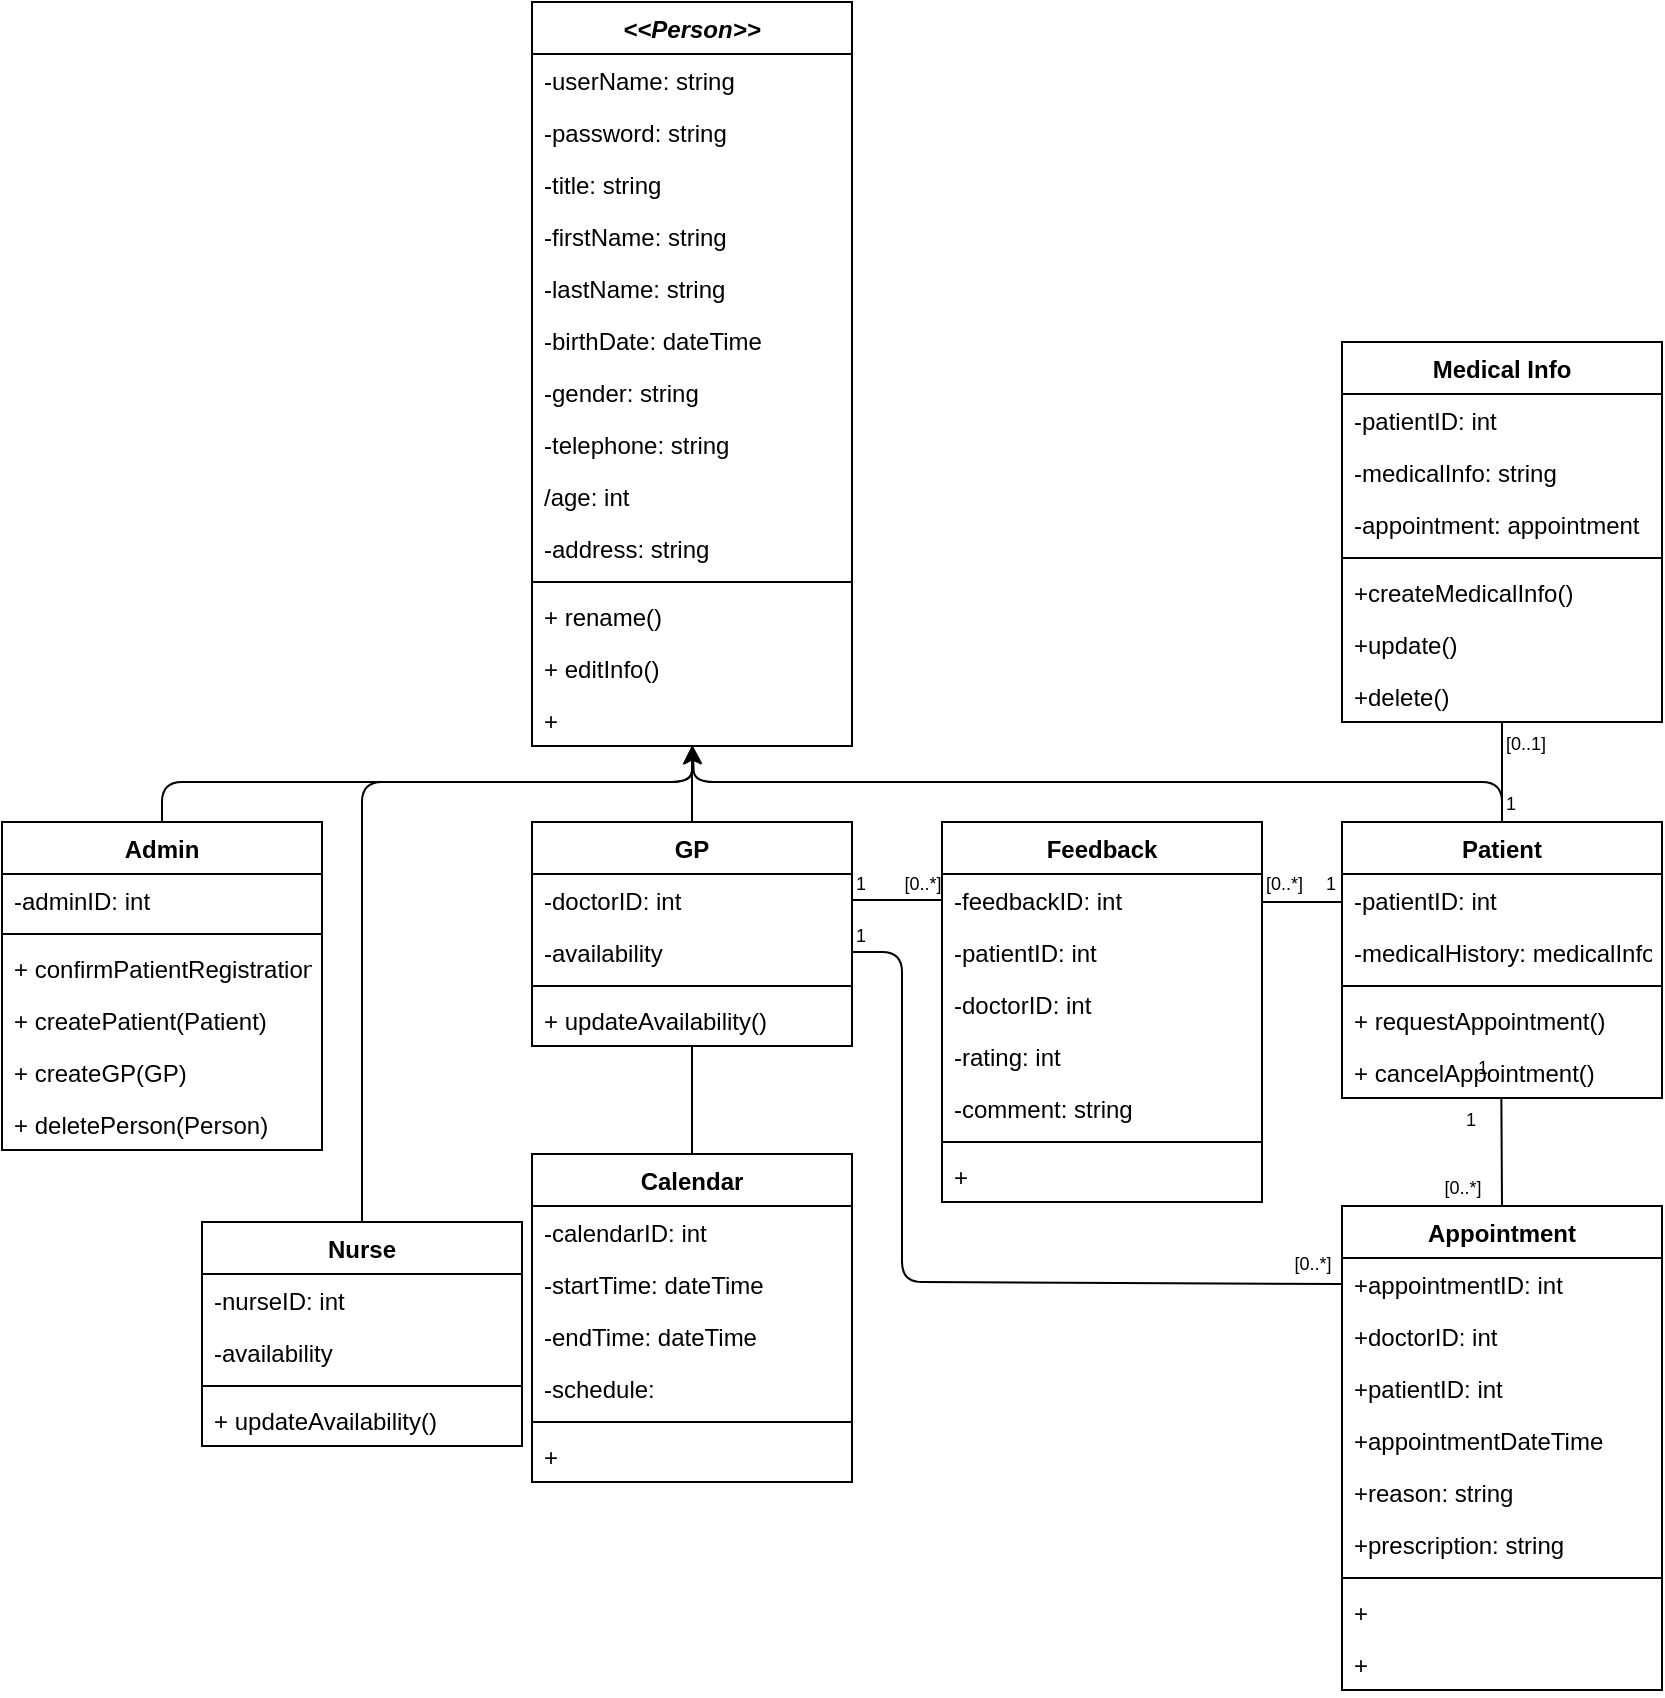 <mxfile version="13.9.3" type="device"><diagram id="R2lEEEUBdFMjLlhIrx00" name="Page-1"><mxGraphModel dx="1422" dy="762" grid="1" gridSize="10" guides="1" tooltips="1" connect="1" arrows="1" fold="1" page="1" pageScale="1" pageWidth="850" pageHeight="1100" math="0" shadow="0" extFonts="Permanent Marker^https://fonts.googleapis.com/css?family=Permanent+Marker"><root><mxCell id="0"/><mxCell id="1" parent="0"/><mxCell id="ISO1HyLjYhswVXc-tyXL-13" value="&lt;&lt;Person&gt;&gt;" style="swimlane;fontStyle=3;align=center;verticalAlign=top;childLayout=stackLayout;horizontal=1;startSize=26;horizontalStack=0;resizeParent=1;resizeParentMax=0;resizeLast=0;collapsible=1;marginBottom=0;" parent="1" vertex="1"><mxGeometry x="275" y="40" width="160" height="372" as="geometry"/></mxCell><mxCell id="ISO1HyLjYhswVXc-tyXL-14" value="-userName: string" style="text;strokeColor=none;fillColor=none;align=left;verticalAlign=top;spacingLeft=4;spacingRight=4;overflow=hidden;rotatable=0;points=[[0,0.5],[1,0.5]];portConstraint=eastwest;" parent="ISO1HyLjYhswVXc-tyXL-13" vertex="1"><mxGeometry y="26" width="160" height="26" as="geometry"/></mxCell><mxCell id="ISO1HyLjYhswVXc-tyXL-17" value="-password: string" style="text;strokeColor=none;fillColor=none;align=left;verticalAlign=top;spacingLeft=4;spacingRight=4;overflow=hidden;rotatable=0;points=[[0,0.5],[1,0.5]];portConstraint=eastwest;" parent="ISO1HyLjYhswVXc-tyXL-13" vertex="1"><mxGeometry y="52" width="160" height="26" as="geometry"/></mxCell><mxCell id="ISO1HyLjYhswVXc-tyXL-18" value="-title: string" style="text;strokeColor=none;fillColor=none;align=left;verticalAlign=top;spacingLeft=4;spacingRight=4;overflow=hidden;rotatable=0;points=[[0,0.5],[1,0.5]];portConstraint=eastwest;" parent="ISO1HyLjYhswVXc-tyXL-13" vertex="1"><mxGeometry y="78" width="160" height="26" as="geometry"/></mxCell><mxCell id="ISO1HyLjYhswVXc-tyXL-19" value="-firstName: string" style="text;strokeColor=none;fillColor=none;align=left;verticalAlign=top;spacingLeft=4;spacingRight=4;overflow=hidden;rotatable=0;points=[[0,0.5],[1,0.5]];portConstraint=eastwest;" parent="ISO1HyLjYhswVXc-tyXL-13" vertex="1"><mxGeometry y="104" width="160" height="26" as="geometry"/></mxCell><mxCell id="ISO1HyLjYhswVXc-tyXL-20" value="-lastName: string" style="text;strokeColor=none;fillColor=none;align=left;verticalAlign=top;spacingLeft=4;spacingRight=4;overflow=hidden;rotatable=0;points=[[0,0.5],[1,0.5]];portConstraint=eastwest;" parent="ISO1HyLjYhswVXc-tyXL-13" vertex="1"><mxGeometry y="130" width="160" height="26" as="geometry"/></mxCell><mxCell id="ISO1HyLjYhswVXc-tyXL-21" value="-birthDate: dateTime" style="text;strokeColor=none;fillColor=none;align=left;verticalAlign=top;spacingLeft=4;spacingRight=4;overflow=hidden;rotatable=0;points=[[0,0.5],[1,0.5]];portConstraint=eastwest;" parent="ISO1HyLjYhswVXc-tyXL-13" vertex="1"><mxGeometry y="156" width="160" height="26" as="geometry"/></mxCell><mxCell id="ISO1HyLjYhswVXc-tyXL-22" value="-gender: string" style="text;strokeColor=none;fillColor=none;align=left;verticalAlign=top;spacingLeft=4;spacingRight=4;overflow=hidden;rotatable=0;points=[[0,0.5],[1,0.5]];portConstraint=eastwest;" parent="ISO1HyLjYhswVXc-tyXL-13" vertex="1"><mxGeometry y="182" width="160" height="26" as="geometry"/></mxCell><mxCell id="ISO1HyLjYhswVXc-tyXL-23" value="-telephone: string" style="text;strokeColor=none;fillColor=none;align=left;verticalAlign=top;spacingLeft=4;spacingRight=4;overflow=hidden;rotatable=0;points=[[0,0.5],[1,0.5]];portConstraint=eastwest;" parent="ISO1HyLjYhswVXc-tyXL-13" vertex="1"><mxGeometry y="208" width="160" height="26" as="geometry"/></mxCell><mxCell id="ISO1HyLjYhswVXc-tyXL-24" value="/age: int" style="text;strokeColor=none;fillColor=none;align=left;verticalAlign=top;spacingLeft=4;spacingRight=4;overflow=hidden;rotatable=0;points=[[0,0.5],[1,0.5]];portConstraint=eastwest;" parent="ISO1HyLjYhswVXc-tyXL-13" vertex="1"><mxGeometry y="234" width="160" height="26" as="geometry"/></mxCell><mxCell id="ISO1HyLjYhswVXc-tyXL-25" value="-address: string" style="text;strokeColor=none;fillColor=none;align=left;verticalAlign=top;spacingLeft=4;spacingRight=4;overflow=hidden;rotatable=0;points=[[0,0.5],[1,0.5]];portConstraint=eastwest;" parent="ISO1HyLjYhswVXc-tyXL-13" vertex="1"><mxGeometry y="260" width="160" height="26" as="geometry"/></mxCell><mxCell id="ISO1HyLjYhswVXc-tyXL-15" value="" style="line;strokeWidth=1;fillColor=none;align=left;verticalAlign=middle;spacingTop=-1;spacingLeft=3;spacingRight=3;rotatable=0;labelPosition=right;points=[];portConstraint=eastwest;" parent="ISO1HyLjYhswVXc-tyXL-13" vertex="1"><mxGeometry y="286" width="160" height="8" as="geometry"/></mxCell><mxCell id="ISO1HyLjYhswVXc-tyXL-16" value="+ rename()" style="text;strokeColor=none;fillColor=none;align=left;verticalAlign=top;spacingLeft=4;spacingRight=4;overflow=hidden;rotatable=0;points=[[0,0.5],[1,0.5]];portConstraint=eastwest;" parent="ISO1HyLjYhswVXc-tyXL-13" vertex="1"><mxGeometry y="294" width="160" height="26" as="geometry"/></mxCell><mxCell id="ISO1HyLjYhswVXc-tyXL-27" value="+ editInfo()" style="text;strokeColor=none;fillColor=none;align=left;verticalAlign=top;spacingLeft=4;spacingRight=4;overflow=hidden;rotatable=0;points=[[0,0.5],[1,0.5]];portConstraint=eastwest;" parent="ISO1HyLjYhswVXc-tyXL-13" vertex="1"><mxGeometry y="320" width="160" height="26" as="geometry"/></mxCell><mxCell id="ISO1HyLjYhswVXc-tyXL-28" value="+" style="text;strokeColor=none;fillColor=none;align=left;verticalAlign=top;spacingLeft=4;spacingRight=4;overflow=hidden;rotatable=0;points=[[0,0.5],[1,0.5]];portConstraint=eastwest;" parent="ISO1HyLjYhswVXc-tyXL-13" vertex="1"><mxGeometry y="346" width="160" height="26" as="geometry"/></mxCell><mxCell id="ISO1HyLjYhswVXc-tyXL-29" value="Admin" style="swimlane;fontStyle=1;align=center;verticalAlign=top;childLayout=stackLayout;horizontal=1;startSize=26;horizontalStack=0;resizeParent=1;resizeParentMax=0;resizeLast=0;collapsible=1;marginBottom=0;" parent="1" vertex="1"><mxGeometry x="10" y="450" width="160" height="164" as="geometry"/></mxCell><mxCell id="ISO1HyLjYhswVXc-tyXL-30" value="-adminID: int" style="text;strokeColor=none;fillColor=none;align=left;verticalAlign=top;spacingLeft=4;spacingRight=4;overflow=hidden;rotatable=0;points=[[0,0.5],[1,0.5]];portConstraint=eastwest;" parent="ISO1HyLjYhswVXc-tyXL-29" vertex="1"><mxGeometry y="26" width="160" height="26" as="geometry"/></mxCell><mxCell id="ISO1HyLjYhswVXc-tyXL-31" value="" style="line;strokeWidth=1;fillColor=none;align=left;verticalAlign=middle;spacingTop=-1;spacingLeft=3;spacingRight=3;rotatable=0;labelPosition=right;points=[];portConstraint=eastwest;" parent="ISO1HyLjYhswVXc-tyXL-29" vertex="1"><mxGeometry y="52" width="160" height="8" as="geometry"/></mxCell><mxCell id="ISO1HyLjYhswVXc-tyXL-32" value="+ confirmPatientRegistration&#10;" style="text;strokeColor=none;fillColor=none;align=left;verticalAlign=top;spacingLeft=4;spacingRight=4;overflow=hidden;rotatable=0;points=[[0,0.5],[1,0.5]];portConstraint=eastwest;" parent="ISO1HyLjYhswVXc-tyXL-29" vertex="1"><mxGeometry y="60" width="160" height="26" as="geometry"/></mxCell><mxCell id="ISO1HyLjYhswVXc-tyXL-55" value="+ createPatient(Patient)" style="text;strokeColor=none;fillColor=none;align=left;verticalAlign=top;spacingLeft=4;spacingRight=4;overflow=hidden;rotatable=0;points=[[0,0.5],[1,0.5]];portConstraint=eastwest;" parent="ISO1HyLjYhswVXc-tyXL-29" vertex="1"><mxGeometry y="86" width="160" height="26" as="geometry"/></mxCell><mxCell id="ISO1HyLjYhswVXc-tyXL-56" value="+ createGP(GP)&#10;" style="text;strokeColor=none;fillColor=none;align=left;verticalAlign=top;spacingLeft=4;spacingRight=4;overflow=hidden;rotatable=0;points=[[0,0.5],[1,0.5]];portConstraint=eastwest;" parent="ISO1HyLjYhswVXc-tyXL-29" vertex="1"><mxGeometry y="112" width="160" height="26" as="geometry"/></mxCell><mxCell id="ISO1HyLjYhswVXc-tyXL-57" value="+ deletePerson(Person)&#10;" style="text;strokeColor=none;fillColor=none;align=left;verticalAlign=top;spacingLeft=4;spacingRight=4;overflow=hidden;rotatable=0;points=[[0,0.5],[1,0.5]];portConstraint=eastwest;" parent="ISO1HyLjYhswVXc-tyXL-29" vertex="1"><mxGeometry y="138" width="160" height="26" as="geometry"/></mxCell><mxCell id="ISO1HyLjYhswVXc-tyXL-33" value="GP" style="swimlane;fontStyle=1;align=center;verticalAlign=top;childLayout=stackLayout;horizontal=1;startSize=26;horizontalStack=0;resizeParent=1;resizeParentMax=0;resizeLast=0;collapsible=1;marginBottom=0;" parent="1" vertex="1"><mxGeometry x="275" y="450" width="160" height="112" as="geometry"/></mxCell><mxCell id="ISO1HyLjYhswVXc-tyXL-34" value="-doctorID: int" style="text;strokeColor=none;fillColor=none;align=left;verticalAlign=top;spacingLeft=4;spacingRight=4;overflow=hidden;rotatable=0;points=[[0,0.5],[1,0.5]];portConstraint=eastwest;" parent="ISO1HyLjYhswVXc-tyXL-33" vertex="1"><mxGeometry y="26" width="160" height="26" as="geometry"/></mxCell><mxCell id="ISO1HyLjYhswVXc-tyXL-69" value="-availability" style="text;strokeColor=none;fillColor=none;align=left;verticalAlign=top;spacingLeft=4;spacingRight=4;overflow=hidden;rotatable=0;points=[[0,0.5],[1,0.5]];portConstraint=eastwest;" parent="ISO1HyLjYhswVXc-tyXL-33" vertex="1"><mxGeometry y="52" width="160" height="26" as="geometry"/></mxCell><mxCell id="ISO1HyLjYhswVXc-tyXL-35" value="" style="line;strokeWidth=1;fillColor=none;align=left;verticalAlign=middle;spacingTop=-1;spacingLeft=3;spacingRight=3;rotatable=0;labelPosition=right;points=[];portConstraint=eastwest;" parent="ISO1HyLjYhswVXc-tyXL-33" vertex="1"><mxGeometry y="78" width="160" height="8" as="geometry"/></mxCell><mxCell id="ISO1HyLjYhswVXc-tyXL-36" value="+ updateAvailability()" style="text;strokeColor=none;fillColor=none;align=left;verticalAlign=top;spacingLeft=4;spacingRight=4;overflow=hidden;rotatable=0;points=[[0,0.5],[1,0.5]];portConstraint=eastwest;" parent="ISO1HyLjYhswVXc-tyXL-33" vertex="1"><mxGeometry y="86" width="160" height="26" as="geometry"/></mxCell><mxCell id="ISO1HyLjYhswVXc-tyXL-37" value="Patient" style="swimlane;fontStyle=1;align=center;verticalAlign=top;childLayout=stackLayout;horizontal=1;startSize=26;horizontalStack=0;resizeParent=1;resizeParentMax=0;resizeLast=0;collapsible=1;marginBottom=0;" parent="1" vertex="1"><mxGeometry x="680" y="450" width="160" height="138" as="geometry"/></mxCell><mxCell id="ISO1HyLjYhswVXc-tyXL-38" value="-patientID: int" style="text;strokeColor=none;fillColor=none;align=left;verticalAlign=top;spacingLeft=4;spacingRight=4;overflow=hidden;rotatable=0;points=[[0,0.5],[1,0.5]];portConstraint=eastwest;" parent="ISO1HyLjYhswVXc-tyXL-37" vertex="1"><mxGeometry y="26" width="160" height="26" as="geometry"/></mxCell><mxCell id="6ONsAraLDPCB3ob8Wb5f-9" value="-medicalHistory: medicalInfo" style="text;strokeColor=none;fillColor=none;align=left;verticalAlign=top;spacingLeft=4;spacingRight=4;overflow=hidden;rotatable=0;points=[[0,0.5],[1,0.5]];portConstraint=eastwest;" vertex="1" parent="ISO1HyLjYhswVXc-tyXL-37"><mxGeometry y="52" width="160" height="26" as="geometry"/></mxCell><mxCell id="ISO1HyLjYhswVXc-tyXL-39" value="" style="line;strokeWidth=1;fillColor=none;align=left;verticalAlign=middle;spacingTop=-1;spacingLeft=3;spacingRight=3;rotatable=0;labelPosition=right;points=[];portConstraint=eastwest;" parent="ISO1HyLjYhswVXc-tyXL-37" vertex="1"><mxGeometry y="78" width="160" height="8" as="geometry"/></mxCell><mxCell id="ISO1HyLjYhswVXc-tyXL-40" value="+ requestAppointment()" style="text;strokeColor=none;fillColor=none;align=left;verticalAlign=top;spacingLeft=4;spacingRight=4;overflow=hidden;rotatable=0;points=[[0,0.5],[1,0.5]];portConstraint=eastwest;" parent="ISO1HyLjYhswVXc-tyXL-37" vertex="1"><mxGeometry y="86" width="160" height="26" as="geometry"/></mxCell><mxCell id="ISO1HyLjYhswVXc-tyXL-68" value="+ cancelAppointment()" style="text;strokeColor=none;fillColor=none;align=left;verticalAlign=top;spacingLeft=4;spacingRight=4;overflow=hidden;rotatable=0;points=[[0,0.5],[1,0.5]];portConstraint=eastwest;" parent="ISO1HyLjYhswVXc-tyXL-37" vertex="1"><mxGeometry y="112" width="160" height="26" as="geometry"/></mxCell><mxCell id="ISO1HyLjYhswVXc-tyXL-41" value="Calendar" style="swimlane;fontStyle=1;align=center;verticalAlign=top;childLayout=stackLayout;horizontal=1;startSize=26;horizontalStack=0;resizeParent=1;resizeParentMax=0;resizeLast=0;collapsible=1;marginBottom=0;" parent="1" vertex="1"><mxGeometry x="275" y="616" width="160" height="164" as="geometry"/></mxCell><mxCell id="ISO1HyLjYhswVXc-tyXL-42" value="-calendarID: int" style="text;strokeColor=none;fillColor=none;align=left;verticalAlign=top;spacingLeft=4;spacingRight=4;overflow=hidden;rotatable=0;points=[[0,0.5],[1,0.5]];portConstraint=eastwest;" parent="ISO1HyLjYhswVXc-tyXL-41" vertex="1"><mxGeometry y="26" width="160" height="26" as="geometry"/></mxCell><mxCell id="ISO1HyLjYhswVXc-tyXL-61" value="-startTime: dateTime" style="text;strokeColor=none;fillColor=none;align=left;verticalAlign=top;spacingLeft=4;spacingRight=4;overflow=hidden;rotatable=0;points=[[0,0.5],[1,0.5]];portConstraint=eastwest;" parent="ISO1HyLjYhswVXc-tyXL-41" vertex="1"><mxGeometry y="52" width="160" height="26" as="geometry"/></mxCell><mxCell id="ISO1HyLjYhswVXc-tyXL-62" value="-endTime: dateTime" style="text;strokeColor=none;fillColor=none;align=left;verticalAlign=top;spacingLeft=4;spacingRight=4;overflow=hidden;rotatable=0;points=[[0,0.5],[1,0.5]];portConstraint=eastwest;" parent="ISO1HyLjYhswVXc-tyXL-41" vertex="1"><mxGeometry y="78" width="160" height="26" as="geometry"/></mxCell><mxCell id="6ONsAraLDPCB3ob8Wb5f-26" value="-schedule:" style="text;strokeColor=none;fillColor=none;align=left;verticalAlign=top;spacingLeft=4;spacingRight=4;overflow=hidden;rotatable=0;points=[[0,0.5],[1,0.5]];portConstraint=eastwest;" vertex="1" parent="ISO1HyLjYhswVXc-tyXL-41"><mxGeometry y="104" width="160" height="26" as="geometry"/></mxCell><mxCell id="ISO1HyLjYhswVXc-tyXL-43" value="" style="line;strokeWidth=1;fillColor=none;align=left;verticalAlign=middle;spacingTop=-1;spacingLeft=3;spacingRight=3;rotatable=0;labelPosition=right;points=[];portConstraint=eastwest;" parent="ISO1HyLjYhswVXc-tyXL-41" vertex="1"><mxGeometry y="130" width="160" height="8" as="geometry"/></mxCell><mxCell id="ISO1HyLjYhswVXc-tyXL-44" value="+" style="text;strokeColor=none;fillColor=none;align=left;verticalAlign=top;spacingLeft=4;spacingRight=4;overflow=hidden;rotatable=0;points=[[0,0.5],[1,0.5]];portConstraint=eastwest;" parent="ISO1HyLjYhswVXc-tyXL-41" vertex="1"><mxGeometry y="138" width="160" height="26" as="geometry"/></mxCell><mxCell id="ISO1HyLjYhswVXc-tyXL-45" value="Appointment" style="swimlane;fontStyle=1;align=center;verticalAlign=top;childLayout=stackLayout;horizontal=1;startSize=26;horizontalStack=0;resizeParent=1;resizeParentMax=0;resizeLast=0;collapsible=1;marginBottom=0;" parent="1" vertex="1"><mxGeometry x="680" y="642" width="160" height="242" as="geometry"/></mxCell><mxCell id="ISO1HyLjYhswVXc-tyXL-46" value="+appointmentID: int" style="text;strokeColor=none;fillColor=none;align=left;verticalAlign=top;spacingLeft=4;spacingRight=4;overflow=hidden;rotatable=0;points=[[0,0.5],[1,0.5]];portConstraint=eastwest;" parent="ISO1HyLjYhswVXc-tyXL-45" vertex="1"><mxGeometry y="26" width="160" height="26" as="geometry"/></mxCell><mxCell id="ISO1HyLjYhswVXc-tyXL-83" value="+doctorID: int" style="text;strokeColor=none;fillColor=none;align=left;verticalAlign=top;spacingLeft=4;spacingRight=4;overflow=hidden;rotatable=0;points=[[0,0.5],[1,0.5]];portConstraint=eastwest;" parent="ISO1HyLjYhswVXc-tyXL-45" vertex="1"><mxGeometry y="52" width="160" height="26" as="geometry"/></mxCell><mxCell id="ISO1HyLjYhswVXc-tyXL-84" value="+patientID: int" style="text;strokeColor=none;fillColor=none;align=left;verticalAlign=top;spacingLeft=4;spacingRight=4;overflow=hidden;rotatable=0;points=[[0,0.5],[1,0.5]];portConstraint=eastwest;" parent="ISO1HyLjYhswVXc-tyXL-45" vertex="1"><mxGeometry y="78" width="160" height="26" as="geometry"/></mxCell><mxCell id="ISO1HyLjYhswVXc-tyXL-85" value="+appointmentDateTime" style="text;strokeColor=none;fillColor=none;align=left;verticalAlign=top;spacingLeft=4;spacingRight=4;overflow=hidden;rotatable=0;points=[[0,0.5],[1,0.5]];portConstraint=eastwest;" parent="ISO1HyLjYhswVXc-tyXL-45" vertex="1"><mxGeometry y="104" width="160" height="26" as="geometry"/></mxCell><mxCell id="6ONsAraLDPCB3ob8Wb5f-15" value="+reason: string" style="text;strokeColor=none;fillColor=none;align=left;verticalAlign=top;spacingLeft=4;spacingRight=4;overflow=hidden;rotatable=0;points=[[0,0.5],[1,0.5]];portConstraint=eastwest;" vertex="1" parent="ISO1HyLjYhswVXc-tyXL-45"><mxGeometry y="130" width="160" height="26" as="geometry"/></mxCell><mxCell id="6ONsAraLDPCB3ob8Wb5f-25" value="+prescription: string" style="text;strokeColor=none;fillColor=none;align=left;verticalAlign=top;spacingLeft=4;spacingRight=4;overflow=hidden;rotatable=0;points=[[0,0.5],[1,0.5]];portConstraint=eastwest;" vertex="1" parent="ISO1HyLjYhswVXc-tyXL-45"><mxGeometry y="156" width="160" height="26" as="geometry"/></mxCell><mxCell id="ISO1HyLjYhswVXc-tyXL-47" value="" style="line;strokeWidth=1;fillColor=none;align=left;verticalAlign=middle;spacingTop=-1;spacingLeft=3;spacingRight=3;rotatable=0;labelPosition=right;points=[];portConstraint=eastwest;" parent="ISO1HyLjYhswVXc-tyXL-45" vertex="1"><mxGeometry y="182" width="160" height="8" as="geometry"/></mxCell><mxCell id="6ONsAraLDPCB3ob8Wb5f-1" value="+" style="text;strokeColor=none;fillColor=none;align=left;verticalAlign=top;spacingLeft=4;spacingRight=4;overflow=hidden;rotatable=0;points=[[0,0.5],[1,0.5]];portConstraint=eastwest;" vertex="1" parent="ISO1HyLjYhswVXc-tyXL-45"><mxGeometry y="190" width="160" height="26" as="geometry"/></mxCell><mxCell id="ISO1HyLjYhswVXc-tyXL-48" value="+" style="text;strokeColor=none;fillColor=none;align=left;verticalAlign=top;spacingLeft=4;spacingRight=4;overflow=hidden;rotatable=0;points=[[0,0.5],[1,0.5]];portConstraint=eastwest;" parent="ISO1HyLjYhswVXc-tyXL-45" vertex="1"><mxGeometry y="216" width="160" height="26" as="geometry"/></mxCell><mxCell id="ISO1HyLjYhswVXc-tyXL-50" value="" style="endArrow=classic;html=1;exitX=0.5;exitY=0;exitDx=0;exitDy=0;" parent="1" source="ISO1HyLjYhswVXc-tyXL-29" target="ISO1HyLjYhswVXc-tyXL-28" edge="1"><mxGeometry width="50" height="50" relative="1" as="geometry"><mxPoint x="500" y="420" as="sourcePoint"/><mxPoint x="640" y="400" as="targetPoint"/><Array as="points"><mxPoint x="90" y="430"/><mxPoint x="355" y="430"/></Array></mxGeometry></mxCell><mxCell id="ISO1HyLjYhswVXc-tyXL-52" value="" style="endArrow=classic;html=1;exitX=0.5;exitY=0;exitDx=0;exitDy=0;" parent="1" source="ISO1HyLjYhswVXc-tyXL-33" target="ISO1HyLjYhswVXc-tyXL-28" edge="1"><mxGeometry width="50" height="50" relative="1" as="geometry"><mxPoint x="450" y="380" as="sourcePoint"/><mxPoint x="500" y="330" as="targetPoint"/></mxGeometry></mxCell><mxCell id="ISO1HyLjYhswVXc-tyXL-54" value="" style="endArrow=classic;html=1;exitX=0.5;exitY=0;exitDx=0;exitDy=0;" parent="1" source="ISO1HyLjYhswVXc-tyXL-37" target="ISO1HyLjYhswVXc-tyXL-28" edge="1"><mxGeometry width="50" height="50" relative="1" as="geometry"><mxPoint x="190" y="450" as="sourcePoint"/><mxPoint x="400" y="420" as="targetPoint"/><Array as="points"><mxPoint x="760" y="430"/><mxPoint x="356" y="430"/></Array></mxGeometry></mxCell><mxCell id="ISO1HyLjYhswVXc-tyXL-58" value="" style="endArrow=none;html=1;exitX=0.5;exitY=0;exitDx=0;exitDy=0;entryX=0.498;entryY=1.012;entryDx=0;entryDy=0;entryPerimeter=0;" parent="1" source="ISO1HyLjYhswVXc-tyXL-45" target="ISO1HyLjYhswVXc-tyXL-68" edge="1"><mxGeometry width="50" height="50" relative="1" as="geometry"><mxPoint x="490" y="572" as="sourcePoint"/><mxPoint x="760" y="614" as="targetPoint"/></mxGeometry></mxCell><mxCell id="ISO1HyLjYhswVXc-tyXL-59" value="&lt;font style=&quot;font-size: 9px&quot;&gt;[0..*]&lt;/font&gt;" style="text;html=1;align=center;verticalAlign=middle;resizable=0;points=[];autosize=1;" parent="1" vertex="1"><mxGeometry x="725" y="622" width="30" height="20" as="geometry"/></mxCell><mxCell id="ISO1HyLjYhswVXc-tyXL-60" value="&lt;font style=&quot;font-size: 9px&quot;&gt;1&lt;/font&gt;" style="text;html=1;align=center;verticalAlign=middle;resizable=0;points=[];autosize=1;" parent="1" vertex="1"><mxGeometry x="740" y="562" width="20" height="20" as="geometry"/></mxCell><mxCell id="ISO1HyLjYhswVXc-tyXL-63" value="" style="endArrow=none;html=1;exitX=0.5;exitY=0;exitDx=0;exitDy=0;entryX=0.5;entryY=1;entryDx=0;entryDy=0;" parent="1" source="ISO1HyLjYhswVXc-tyXL-41" target="ISO1HyLjYhswVXc-tyXL-33" edge="1"><mxGeometry width="50" height="50" relative="1" as="geometry"><mxPoint x="580" y="600" as="sourcePoint"/><mxPoint x="580" y="546" as="targetPoint"/></mxGeometry></mxCell><mxCell id="ISO1HyLjYhswVXc-tyXL-64" value="Feedback" style="swimlane;fontStyle=1;align=center;verticalAlign=top;childLayout=stackLayout;horizontal=1;startSize=26;horizontalStack=0;resizeParent=1;resizeParentMax=0;resizeLast=0;collapsible=1;marginBottom=0;" parent="1" vertex="1"><mxGeometry x="480" y="450" width="160" height="190" as="geometry"/></mxCell><mxCell id="ISO1HyLjYhswVXc-tyXL-65" value="-feedbackID: int" style="text;strokeColor=none;fillColor=none;align=left;verticalAlign=top;spacingLeft=4;spacingRight=4;overflow=hidden;rotatable=0;points=[[0,0.5],[1,0.5]];portConstraint=eastwest;" parent="ISO1HyLjYhswVXc-tyXL-64" vertex="1"><mxGeometry y="26" width="160" height="26" as="geometry"/></mxCell><mxCell id="ISO1HyLjYhswVXc-tyXL-70" value="-patientID: int" style="text;strokeColor=none;fillColor=none;align=left;verticalAlign=top;spacingLeft=4;spacingRight=4;overflow=hidden;rotatable=0;points=[[0,0.5],[1,0.5]];portConstraint=eastwest;" parent="ISO1HyLjYhswVXc-tyXL-64" vertex="1"><mxGeometry y="52" width="160" height="26" as="geometry"/></mxCell><mxCell id="ISO1HyLjYhswVXc-tyXL-71" value="-doctorID: int" style="text;strokeColor=none;fillColor=none;align=left;verticalAlign=top;spacingLeft=4;spacingRight=4;overflow=hidden;rotatable=0;points=[[0,0.5],[1,0.5]];portConstraint=eastwest;" parent="ISO1HyLjYhswVXc-tyXL-64" vertex="1"><mxGeometry y="78" width="160" height="26" as="geometry"/></mxCell><mxCell id="ISO1HyLjYhswVXc-tyXL-72" value="-rating: int" style="text;strokeColor=none;fillColor=none;align=left;verticalAlign=top;spacingLeft=4;spacingRight=4;overflow=hidden;rotatable=0;points=[[0,0.5],[1,0.5]];portConstraint=eastwest;" parent="ISO1HyLjYhswVXc-tyXL-64" vertex="1"><mxGeometry y="104" width="160" height="26" as="geometry"/></mxCell><mxCell id="ISO1HyLjYhswVXc-tyXL-73" value="-comment: string" style="text;strokeColor=none;fillColor=none;align=left;verticalAlign=top;spacingLeft=4;spacingRight=4;overflow=hidden;rotatable=0;points=[[0,0.5],[1,0.5]];portConstraint=eastwest;" parent="ISO1HyLjYhswVXc-tyXL-64" vertex="1"><mxGeometry y="130" width="160" height="26" as="geometry"/></mxCell><mxCell id="ISO1HyLjYhswVXc-tyXL-66" value="" style="line;strokeWidth=1;fillColor=none;align=left;verticalAlign=middle;spacingTop=-1;spacingLeft=3;spacingRight=3;rotatable=0;labelPosition=right;points=[];portConstraint=eastwest;" parent="ISO1HyLjYhswVXc-tyXL-64" vertex="1"><mxGeometry y="156" width="160" height="8" as="geometry"/></mxCell><mxCell id="ISO1HyLjYhswVXc-tyXL-67" value="+" style="text;strokeColor=none;fillColor=none;align=left;verticalAlign=top;spacingLeft=4;spacingRight=4;overflow=hidden;rotatable=0;points=[[0,0.5],[1,0.5]];portConstraint=eastwest;" parent="ISO1HyLjYhswVXc-tyXL-64" vertex="1"><mxGeometry y="164" width="160" height="26" as="geometry"/></mxCell><mxCell id="ISO1HyLjYhswVXc-tyXL-77" value="" style="endArrow=none;html=1;entryX=1;entryY=0.5;entryDx=0;entryDy=0;exitX=0;exitY=0.5;exitDx=0;exitDy=0;" parent="1" source="ISO1HyLjYhswVXc-tyXL-65" target="ISO1HyLjYhswVXc-tyXL-34" edge="1"><mxGeometry width="50" height="50" relative="1" as="geometry"><mxPoint x="470" y="500" as="sourcePoint"/><mxPoint x="450" y="480" as="targetPoint"/></mxGeometry></mxCell><mxCell id="ISO1HyLjYhswVXc-tyXL-78" value="" style="endArrow=none;html=1;entryX=1;entryY=0.5;entryDx=0;entryDy=0;" parent="1" edge="1"><mxGeometry width="50" height="50" relative="1" as="geometry"><mxPoint x="680" y="490" as="sourcePoint"/><mxPoint x="640" y="490.0" as="targetPoint"/></mxGeometry></mxCell><mxCell id="ISO1HyLjYhswVXc-tyXL-79" value="&lt;font style=&quot;font-size: 9px&quot;&gt;[0..*]&lt;/font&gt;" style="text;html=1;align=center;verticalAlign=middle;resizable=0;points=[];autosize=1;" parent="1" vertex="1"><mxGeometry x="455" y="470" width="30" height="20" as="geometry"/></mxCell><mxCell id="ISO1HyLjYhswVXc-tyXL-80" value="&lt;font style=&quot;font-size: 9px&quot;&gt;1&lt;/font&gt;" style="text;html=1;align=left;verticalAlign=middle;resizable=0;points=[];autosize=1;" parent="1" vertex="1"><mxGeometry x="435" y="470" width="20" height="20" as="geometry"/></mxCell><mxCell id="ISO1HyLjYhswVXc-tyXL-81" value="&lt;font style=&quot;font-size: 9px&quot;&gt;1&lt;/font&gt;" style="text;html=1;align=left;verticalAlign=middle;resizable=0;points=[];autosize=1;" parent="1" vertex="1"><mxGeometry x="670" y="470" width="20" height="20" as="geometry"/></mxCell><mxCell id="ISO1HyLjYhswVXc-tyXL-82" value="&lt;font style=&quot;font-size: 9px&quot;&gt;[0..*]&lt;/font&gt;" style="text;html=1;align=left;verticalAlign=middle;resizable=0;points=[];autosize=1;" parent="1" vertex="1"><mxGeometry x="640" y="470" width="30" height="20" as="geometry"/></mxCell><mxCell id="ISO1HyLjYhswVXc-tyXL-87" value="" style="endArrow=none;html=1;entryX=0;entryY=0.5;entryDx=0;entryDy=0;exitX=1;exitY=0.5;exitDx=0;exitDy=0;" parent="1" source="ISO1HyLjYhswVXc-tyXL-69" target="ISO1HyLjYhswVXc-tyXL-46" edge="1"><mxGeometry width="50" height="50" relative="1" as="geometry"><mxPoint x="440" y="660" as="sourcePoint"/><mxPoint x="510" y="630" as="targetPoint"/><Array as="points"><mxPoint x="460" y="515"/><mxPoint x="460" y="680"/></Array></mxGeometry></mxCell><mxCell id="ISO1HyLjYhswVXc-tyXL-88" value="&lt;font style=&quot;font-size: 9px&quot;&gt;[0..*]&lt;/font&gt;" style="text;html=1;align=center;verticalAlign=middle;resizable=0;points=[];autosize=1;" parent="1" vertex="1"><mxGeometry x="650" y="660" width="30" height="20" as="geometry"/></mxCell><mxCell id="ISO1HyLjYhswVXc-tyXL-89" value="&lt;font style=&quot;font-size: 9px&quot;&gt;1&lt;/font&gt;" style="text;html=1;align=left;verticalAlign=middle;resizable=0;points=[];autosize=1;" parent="1" vertex="1"><mxGeometry x="435" y="496" width="20" height="20" as="geometry"/></mxCell><mxCell id="6ONsAraLDPCB3ob8Wb5f-2" value="" style="endArrow=none;html=1;exitX=0.5;exitY=0;exitDx=0;exitDy=0;" edge="1" parent="1" source="ISO1HyLjYhswVXc-tyXL-37"><mxGeometry width="50" height="50" relative="1" as="geometry"><mxPoint x="760" y="394" as="sourcePoint"/><mxPoint x="760" y="400" as="targetPoint"/></mxGeometry></mxCell><mxCell id="6ONsAraLDPCB3ob8Wb5f-3" value="Medical Info" style="swimlane;fontStyle=1;align=center;verticalAlign=top;childLayout=stackLayout;horizontal=1;startSize=26;horizontalStack=0;resizeParent=1;resizeParentMax=0;resizeLast=0;collapsible=1;marginBottom=0;" vertex="1" parent="1"><mxGeometry x="680" y="210" width="160" height="190" as="geometry"/></mxCell><mxCell id="6ONsAraLDPCB3ob8Wb5f-4" value="-patientID: int" style="text;strokeColor=none;fillColor=none;align=left;verticalAlign=top;spacingLeft=4;spacingRight=4;overflow=hidden;rotatable=0;points=[[0,0.5],[1,0.5]];portConstraint=eastwest;" vertex="1" parent="6ONsAraLDPCB3ob8Wb5f-3"><mxGeometry y="26" width="160" height="26" as="geometry"/></mxCell><mxCell id="6ONsAraLDPCB3ob8Wb5f-5" value="-medicalInfo: string&#10;" style="text;strokeColor=none;fillColor=none;align=left;verticalAlign=top;spacingLeft=4;spacingRight=4;overflow=hidden;rotatable=0;points=[[0,0.5],[1,0.5]];portConstraint=eastwest;" vertex="1" parent="6ONsAraLDPCB3ob8Wb5f-3"><mxGeometry y="52" width="160" height="26" as="geometry"/></mxCell><mxCell id="6ONsAraLDPCB3ob8Wb5f-6" value="-appointment: appointment" style="text;strokeColor=none;fillColor=none;align=left;verticalAlign=top;spacingLeft=4;spacingRight=4;overflow=hidden;rotatable=0;points=[[0,0.5],[1,0.5]];portConstraint=eastwest;" vertex="1" parent="6ONsAraLDPCB3ob8Wb5f-3"><mxGeometry y="78" width="160" height="26" as="geometry"/></mxCell><mxCell id="6ONsAraLDPCB3ob8Wb5f-7" value="" style="line;strokeWidth=1;fillColor=none;align=left;verticalAlign=middle;spacingTop=-1;spacingLeft=3;spacingRight=3;rotatable=0;labelPosition=right;points=[];portConstraint=eastwest;" vertex="1" parent="6ONsAraLDPCB3ob8Wb5f-3"><mxGeometry y="104" width="160" height="8" as="geometry"/></mxCell><mxCell id="6ONsAraLDPCB3ob8Wb5f-8" value="+createMedicalInfo()" style="text;strokeColor=none;fillColor=none;align=left;verticalAlign=top;spacingLeft=4;spacingRight=4;overflow=hidden;rotatable=0;points=[[0,0.5],[1,0.5]];portConstraint=eastwest;" vertex="1" parent="6ONsAraLDPCB3ob8Wb5f-3"><mxGeometry y="112" width="160" height="26" as="geometry"/></mxCell><mxCell id="6ONsAraLDPCB3ob8Wb5f-10" value="+update()&#10;" style="text;strokeColor=none;fillColor=none;align=left;verticalAlign=top;spacingLeft=4;spacingRight=4;overflow=hidden;rotatable=0;points=[[0,0.5],[1,0.5]];portConstraint=eastwest;" vertex="1" parent="6ONsAraLDPCB3ob8Wb5f-3"><mxGeometry y="138" width="160" height="26" as="geometry"/></mxCell><mxCell id="6ONsAraLDPCB3ob8Wb5f-11" value="+delete()" style="text;strokeColor=none;fillColor=none;align=left;verticalAlign=top;spacingLeft=4;spacingRight=4;overflow=hidden;rotatable=0;points=[[0,0.5],[1,0.5]];portConstraint=eastwest;" vertex="1" parent="6ONsAraLDPCB3ob8Wb5f-3"><mxGeometry y="164" width="160" height="26" as="geometry"/></mxCell><mxCell id="6ONsAraLDPCB3ob8Wb5f-13" value="&lt;font style=&quot;font-size: 9px&quot;&gt;[0..1]&lt;/font&gt;" style="text;html=1;align=left;verticalAlign=middle;resizable=0;points=[];autosize=1;" vertex="1" parent="1"><mxGeometry x="760" y="400" width="40" height="20" as="geometry"/></mxCell><mxCell id="6ONsAraLDPCB3ob8Wb5f-14" value="&lt;font style=&quot;font-size: 9px&quot;&gt;1&lt;/font&gt;" style="text;html=1;align=left;verticalAlign=middle;resizable=0;points=[];autosize=1;" vertex="1" parent="1"><mxGeometry x="760" y="430" width="20" height="20" as="geometry"/></mxCell><mxCell id="6ONsAraLDPCB3ob8Wb5f-16" value="&lt;font style=&quot;font-size: 9px&quot;&gt;1&lt;/font&gt;" style="text;html=1;align=left;verticalAlign=middle;resizable=0;points=[];autosize=1;" vertex="1" parent="1"><mxGeometry x="740" y="588" width="20" height="20" as="geometry"/></mxCell><mxCell id="6ONsAraLDPCB3ob8Wb5f-18" value="Nurse" style="swimlane;fontStyle=1;align=center;verticalAlign=top;childLayout=stackLayout;horizontal=1;startSize=26;horizontalStack=0;resizeParent=1;resizeParentMax=0;resizeLast=0;collapsible=1;marginBottom=0;" vertex="1" parent="1"><mxGeometry x="110" y="650" width="160" height="112" as="geometry"/></mxCell><mxCell id="6ONsAraLDPCB3ob8Wb5f-19" value="-nurseID: int" style="text;strokeColor=none;fillColor=none;align=left;verticalAlign=top;spacingLeft=4;spacingRight=4;overflow=hidden;rotatable=0;points=[[0,0.5],[1,0.5]];portConstraint=eastwest;" vertex="1" parent="6ONsAraLDPCB3ob8Wb5f-18"><mxGeometry y="26" width="160" height="26" as="geometry"/></mxCell><mxCell id="6ONsAraLDPCB3ob8Wb5f-20" value="-availability" style="text;strokeColor=none;fillColor=none;align=left;verticalAlign=top;spacingLeft=4;spacingRight=4;overflow=hidden;rotatable=0;points=[[0,0.5],[1,0.5]];portConstraint=eastwest;" vertex="1" parent="6ONsAraLDPCB3ob8Wb5f-18"><mxGeometry y="52" width="160" height="26" as="geometry"/></mxCell><mxCell id="6ONsAraLDPCB3ob8Wb5f-21" value="" style="line;strokeWidth=1;fillColor=none;align=left;verticalAlign=middle;spacingTop=-1;spacingLeft=3;spacingRight=3;rotatable=0;labelPosition=right;points=[];portConstraint=eastwest;" vertex="1" parent="6ONsAraLDPCB3ob8Wb5f-18"><mxGeometry y="78" width="160" height="8" as="geometry"/></mxCell><mxCell id="6ONsAraLDPCB3ob8Wb5f-22" value="+ updateAvailability()" style="text;strokeColor=none;fillColor=none;align=left;verticalAlign=top;spacingLeft=4;spacingRight=4;overflow=hidden;rotatable=0;points=[[0,0.5],[1,0.5]];portConstraint=eastwest;" vertex="1" parent="6ONsAraLDPCB3ob8Wb5f-18"><mxGeometry y="86" width="160" height="26" as="geometry"/></mxCell><mxCell id="6ONsAraLDPCB3ob8Wb5f-23" value="" style="endArrow=classic;html=1;exitX=0.5;exitY=0;exitDx=0;exitDy=0;" edge="1" parent="1" source="6ONsAraLDPCB3ob8Wb5f-18" target="ISO1HyLjYhswVXc-tyXL-28"><mxGeometry width="50" height="50" relative="1" as="geometry"><mxPoint x="100" y="460" as="sourcePoint"/><mxPoint x="330" y="430" as="targetPoint"/><Array as="points"><mxPoint x="190" y="430"/><mxPoint x="355" y="430"/></Array></mxGeometry></mxCell></root></mxGraphModel></diagram></mxfile>